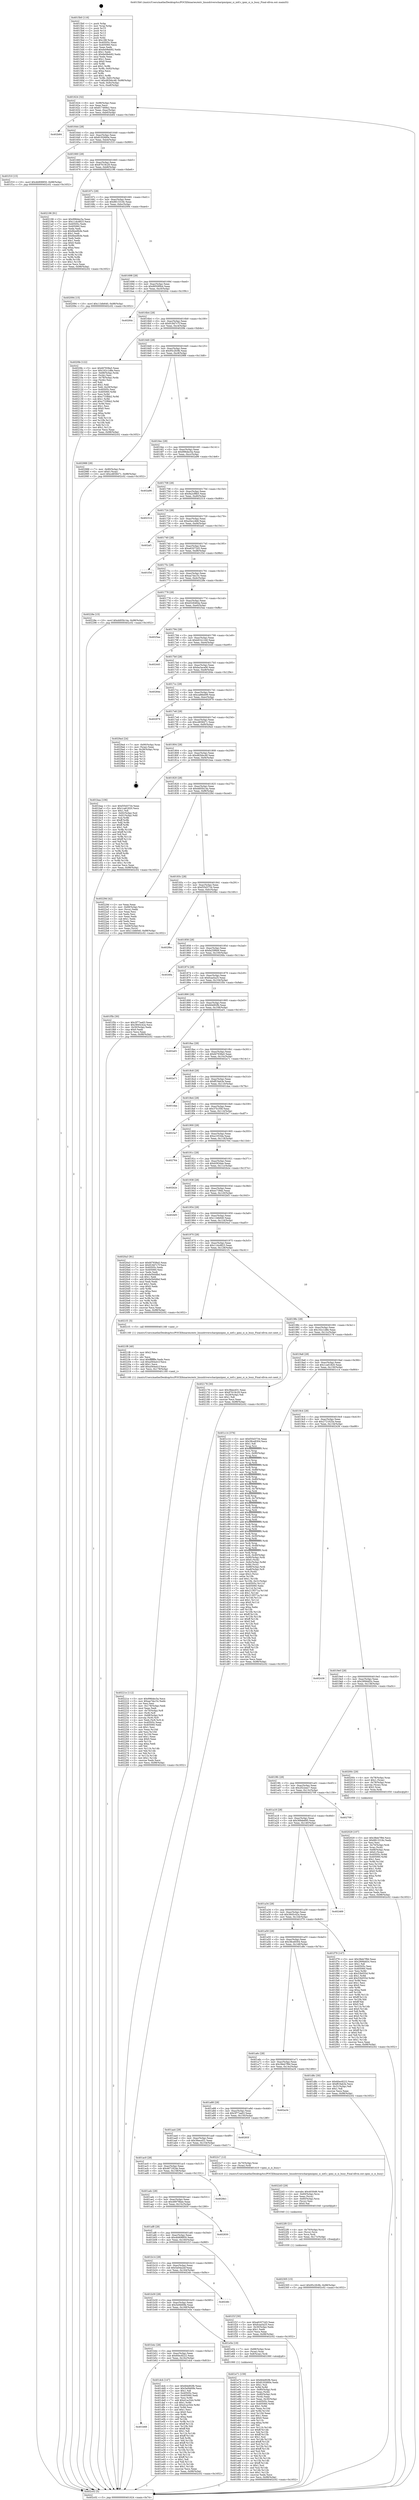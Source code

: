 digraph "0x4015b0" {
  label = "0x4015b0 (/mnt/c/Users/mathe/Desktop/tcc/POCII/binaries/extr_linuxdriverscharipmiipmi_si_intf.c_ipmi_si_is_busy_Final-ollvm.out::main(0))"
  labelloc = "t"
  node[shape=record]

  Entry [label="",width=0.3,height=0.3,shape=circle,fillcolor=black,style=filled]
  "0x401624" [label="{
     0x401624 [32]\l
     | [instrs]\l
     &nbsp;&nbsp;0x401624 \<+6\>: mov -0x98(%rbp),%eax\l
     &nbsp;&nbsp;0x40162a \<+2\>: mov %eax,%ecx\l
     &nbsp;&nbsp;0x40162c \<+6\>: sub $0x817469e2,%ecx\l
     &nbsp;&nbsp;0x401632 \<+6\>: mov %eax,-0xac(%rbp)\l
     &nbsp;&nbsp;0x401638 \<+6\>: mov %ecx,-0xb0(%rbp)\l
     &nbsp;&nbsp;0x40163e \<+6\>: je 0000000000402b84 \<main+0x15d4\>\l
  }"]
  "0x402b84" [label="{
     0x402b84\l
  }", style=dashed]
  "0x401644" [label="{
     0x401644 [28]\l
     | [instrs]\l
     &nbsp;&nbsp;0x401644 \<+5\>: jmp 0000000000401649 \<main+0x99\>\l
     &nbsp;&nbsp;0x401649 \<+6\>: mov -0xac(%rbp),%eax\l
     &nbsp;&nbsp;0x40164f \<+5\>: sub $0x8192660e,%eax\l
     &nbsp;&nbsp;0x401654 \<+6\>: mov %eax,-0xb4(%rbp)\l
     &nbsp;&nbsp;0x40165a \<+6\>: je 0000000000401f10 \<main+0x960\>\l
  }"]
  Exit [label="",width=0.3,height=0.3,shape=circle,fillcolor=black,style=filled,peripheries=2]
  "0x401f10" [label="{
     0x401f10 [15]\l
     | [instrs]\l
     &nbsp;&nbsp;0x401f10 \<+10\>: movl $0x4b908850,-0x98(%rbp)\l
     &nbsp;&nbsp;0x401f1a \<+5\>: jmp 0000000000402c02 \<main+0x1652\>\l
  }"]
  "0x401660" [label="{
     0x401660 [28]\l
     | [instrs]\l
     &nbsp;&nbsp;0x401660 \<+5\>: jmp 0000000000401665 \<main+0xb5\>\l
     &nbsp;&nbsp;0x401665 \<+6\>: mov -0xac(%rbp),%eax\l
     &nbsp;&nbsp;0x40166b \<+5\>: sub $0x87619c29,%eax\l
     &nbsp;&nbsp;0x401670 \<+6\>: mov %eax,-0xb8(%rbp)\l
     &nbsp;&nbsp;0x401676 \<+6\>: je 0000000000402196 \<main+0xbe6\>\l
  }"]
  "0x402305" [label="{
     0x402305 [15]\l
     | [instrs]\l
     &nbsp;&nbsp;0x402305 \<+10\>: movl $0x95c2fc9b,-0x98(%rbp)\l
     &nbsp;&nbsp;0x40230f \<+5\>: jmp 0000000000402c02 \<main+0x1652\>\l
  }"]
  "0x402196" [label="{
     0x402196 [91]\l
     | [instrs]\l
     &nbsp;&nbsp;0x402196 \<+5\>: mov $0x996dec5a,%eax\l
     &nbsp;&nbsp;0x40219b \<+5\>: mov $0x11dcd823,%ecx\l
     &nbsp;&nbsp;0x4021a0 \<+7\>: mov 0x40505c,%edx\l
     &nbsp;&nbsp;0x4021a7 \<+7\>: mov 0x405060,%esi\l
     &nbsp;&nbsp;0x4021ae \<+2\>: mov %edx,%edi\l
     &nbsp;&nbsp;0x4021b0 \<+6\>: sub $0x6bed9cfe,%edi\l
     &nbsp;&nbsp;0x4021b6 \<+3\>: sub $0x1,%edi\l
     &nbsp;&nbsp;0x4021b9 \<+6\>: add $0x6bed9cfe,%edi\l
     &nbsp;&nbsp;0x4021bf \<+3\>: imul %edi,%edx\l
     &nbsp;&nbsp;0x4021c2 \<+3\>: and $0x1,%edx\l
     &nbsp;&nbsp;0x4021c5 \<+3\>: cmp $0x0,%edx\l
     &nbsp;&nbsp;0x4021c8 \<+4\>: sete %r8b\l
     &nbsp;&nbsp;0x4021cc \<+3\>: cmp $0xa,%esi\l
     &nbsp;&nbsp;0x4021cf \<+4\>: setl %r9b\l
     &nbsp;&nbsp;0x4021d3 \<+3\>: mov %r8b,%r10b\l
     &nbsp;&nbsp;0x4021d6 \<+3\>: and %r9b,%r10b\l
     &nbsp;&nbsp;0x4021d9 \<+3\>: xor %r9b,%r8b\l
     &nbsp;&nbsp;0x4021dc \<+3\>: or %r8b,%r10b\l
     &nbsp;&nbsp;0x4021df \<+4\>: test $0x1,%r10b\l
     &nbsp;&nbsp;0x4021e3 \<+3\>: cmovne %ecx,%eax\l
     &nbsp;&nbsp;0x4021e6 \<+6\>: mov %eax,-0x98(%rbp)\l
     &nbsp;&nbsp;0x4021ec \<+5\>: jmp 0000000000402c02 \<main+0x1652\>\l
  }"]
  "0x40167c" [label="{
     0x40167c [28]\l
     | [instrs]\l
     &nbsp;&nbsp;0x40167c \<+5\>: jmp 0000000000401681 \<main+0xd1\>\l
     &nbsp;&nbsp;0x401681 \<+6\>: mov -0xac(%rbp),%eax\l
     &nbsp;&nbsp;0x401687 \<+5\>: sub $0x8813318c,%eax\l
     &nbsp;&nbsp;0x40168c \<+6\>: mov %eax,-0xbc(%rbp)\l
     &nbsp;&nbsp;0x401692 \<+6\>: je 0000000000402094 \<main+0xae4\>\l
  }"]
  "0x4022f0" [label="{
     0x4022f0 [21]\l
     | [instrs]\l
     &nbsp;&nbsp;0x4022f0 \<+4\>: mov -0x70(%rbp),%rcx\l
     &nbsp;&nbsp;0x4022f4 \<+3\>: mov (%rcx),%rcx\l
     &nbsp;&nbsp;0x4022f7 \<+3\>: mov %rcx,%rdi\l
     &nbsp;&nbsp;0x4022fa \<+6\>: mov %eax,-0x17c(%rbp)\l
     &nbsp;&nbsp;0x402300 \<+5\>: call 0000000000401030 \<free@plt\>\l
     | [calls]\l
     &nbsp;&nbsp;0x401030 \{1\} (unknown)\l
  }"]
  "0x402094" [label="{
     0x402094 [15]\l
     | [instrs]\l
     &nbsp;&nbsp;0x402094 \<+10\>: movl $0x11bfe640,-0x98(%rbp)\l
     &nbsp;&nbsp;0x40209e \<+5\>: jmp 0000000000402c02 \<main+0x1652\>\l
  }"]
  "0x401698" [label="{
     0x401698 [28]\l
     | [instrs]\l
     &nbsp;&nbsp;0x401698 \<+5\>: jmp 000000000040169d \<main+0xed\>\l
     &nbsp;&nbsp;0x40169d \<+6\>: mov -0xac(%rbp),%eax\l
     &nbsp;&nbsp;0x4016a3 \<+5\>: sub $0x8950f0b4,%eax\l
     &nbsp;&nbsp;0x4016a8 \<+6\>: mov %eax,-0xc0(%rbp)\l
     &nbsp;&nbsp;0x4016ae \<+6\>: je 000000000040264c \<main+0x109c\>\l
  }"]
  "0x4022d3" [label="{
     0x4022d3 [29]\l
     | [instrs]\l
     &nbsp;&nbsp;0x4022d3 \<+10\>: movabs $0x4030d6,%rdi\l
     &nbsp;&nbsp;0x4022dd \<+4\>: mov -0x60(%rbp),%rcx\l
     &nbsp;&nbsp;0x4022e1 \<+2\>: mov %eax,(%rcx)\l
     &nbsp;&nbsp;0x4022e3 \<+4\>: mov -0x60(%rbp),%rcx\l
     &nbsp;&nbsp;0x4022e7 \<+2\>: mov (%rcx),%esi\l
     &nbsp;&nbsp;0x4022e9 \<+2\>: mov $0x0,%al\l
     &nbsp;&nbsp;0x4022eb \<+5\>: call 0000000000401040 \<printf@plt\>\l
     | [calls]\l
     &nbsp;&nbsp;0x401040 \{1\} (unknown)\l
  }"]
  "0x40264c" [label="{
     0x40264c\l
  }", style=dashed]
  "0x4016b4" [label="{
     0x4016b4 [28]\l
     | [instrs]\l
     &nbsp;&nbsp;0x4016b4 \<+5\>: jmp 00000000004016b9 \<main+0x109\>\l
     &nbsp;&nbsp;0x4016b9 \<+6\>: mov -0xac(%rbp),%eax\l
     &nbsp;&nbsp;0x4016bf \<+5\>: sub $0x918d7c7f,%eax\l
     &nbsp;&nbsp;0x4016c4 \<+6\>: mov %eax,-0xc4(%rbp)\l
     &nbsp;&nbsp;0x4016ca \<+6\>: je 00000000004020fe \<main+0xb4e\>\l
  }"]
  "0x40221e" [label="{
     0x40221e [112]\l
     | [instrs]\l
     &nbsp;&nbsp;0x40221e \<+5\>: mov $0x996dec5a,%ecx\l
     &nbsp;&nbsp;0x402223 \<+5\>: mov $0xaa7da15c,%edx\l
     &nbsp;&nbsp;0x402228 \<+2\>: xor %esi,%esi\l
     &nbsp;&nbsp;0x40222a \<+6\>: mov -0x178(%rbp),%edi\l
     &nbsp;&nbsp;0x402230 \<+3\>: imul %eax,%edi\l
     &nbsp;&nbsp;0x402233 \<+4\>: mov -0x70(%rbp),%r8\l
     &nbsp;&nbsp;0x402237 \<+3\>: mov (%r8),%r8\l
     &nbsp;&nbsp;0x40223a \<+4\>: mov -0x68(%rbp),%r9\l
     &nbsp;&nbsp;0x40223e \<+3\>: movslq (%r9),%r9\l
     &nbsp;&nbsp;0x402241 \<+4\>: mov %edi,(%r8,%r9,4)\l
     &nbsp;&nbsp;0x402245 \<+7\>: mov 0x40505c,%eax\l
     &nbsp;&nbsp;0x40224c \<+7\>: mov 0x405060,%edi\l
     &nbsp;&nbsp;0x402253 \<+3\>: sub $0x1,%esi\l
     &nbsp;&nbsp;0x402256 \<+3\>: mov %eax,%r10d\l
     &nbsp;&nbsp;0x402259 \<+3\>: add %esi,%r10d\l
     &nbsp;&nbsp;0x40225c \<+4\>: imul %r10d,%eax\l
     &nbsp;&nbsp;0x402260 \<+3\>: and $0x1,%eax\l
     &nbsp;&nbsp;0x402263 \<+3\>: cmp $0x0,%eax\l
     &nbsp;&nbsp;0x402266 \<+4\>: sete %r11b\l
     &nbsp;&nbsp;0x40226a \<+3\>: cmp $0xa,%edi\l
     &nbsp;&nbsp;0x40226d \<+3\>: setl %bl\l
     &nbsp;&nbsp;0x402270 \<+3\>: mov %r11b,%r14b\l
     &nbsp;&nbsp;0x402273 \<+3\>: and %bl,%r14b\l
     &nbsp;&nbsp;0x402276 \<+3\>: xor %bl,%r11b\l
     &nbsp;&nbsp;0x402279 \<+3\>: or %r11b,%r14b\l
     &nbsp;&nbsp;0x40227c \<+4\>: test $0x1,%r14b\l
     &nbsp;&nbsp;0x402280 \<+3\>: cmovne %edx,%ecx\l
     &nbsp;&nbsp;0x402283 \<+6\>: mov %ecx,-0x98(%rbp)\l
     &nbsp;&nbsp;0x402289 \<+5\>: jmp 0000000000402c02 \<main+0x1652\>\l
  }"]
  "0x4020fe" [label="{
     0x4020fe [122]\l
     | [instrs]\l
     &nbsp;&nbsp;0x4020fe \<+5\>: mov $0xfd7938a5,%eax\l
     &nbsp;&nbsp;0x402103 \<+5\>: mov $0x162c1d8e,%ecx\l
     &nbsp;&nbsp;0x402108 \<+4\>: mov -0x68(%rbp),%rdx\l
     &nbsp;&nbsp;0x40210c \<+2\>: mov (%rdx),%esi\l
     &nbsp;&nbsp;0x40210e \<+4\>: mov -0x78(%rbp),%rdx\l
     &nbsp;&nbsp;0x402112 \<+2\>: cmp (%rdx),%esi\l
     &nbsp;&nbsp;0x402114 \<+4\>: setl %dil\l
     &nbsp;&nbsp;0x402118 \<+4\>: and $0x1,%dil\l
     &nbsp;&nbsp;0x40211c \<+4\>: mov %dil,-0x29(%rbp)\l
     &nbsp;&nbsp;0x402120 \<+7\>: mov 0x40505c,%esi\l
     &nbsp;&nbsp;0x402127 \<+8\>: mov 0x405060,%r8d\l
     &nbsp;&nbsp;0x40212f \<+3\>: mov %esi,%r9d\l
     &nbsp;&nbsp;0x402132 \<+7\>: sub $0xc733fbb2,%r9d\l
     &nbsp;&nbsp;0x402139 \<+4\>: sub $0x1,%r9d\l
     &nbsp;&nbsp;0x40213d \<+7\>: add $0xc733fbb2,%r9d\l
     &nbsp;&nbsp;0x402144 \<+4\>: imul %r9d,%esi\l
     &nbsp;&nbsp;0x402148 \<+3\>: and $0x1,%esi\l
     &nbsp;&nbsp;0x40214b \<+3\>: cmp $0x0,%esi\l
     &nbsp;&nbsp;0x40214e \<+4\>: sete %dil\l
     &nbsp;&nbsp;0x402152 \<+4\>: cmp $0xa,%r8d\l
     &nbsp;&nbsp;0x402156 \<+4\>: setl %r10b\l
     &nbsp;&nbsp;0x40215a \<+3\>: mov %dil,%r11b\l
     &nbsp;&nbsp;0x40215d \<+3\>: and %r10b,%r11b\l
     &nbsp;&nbsp;0x402160 \<+3\>: xor %r10b,%dil\l
     &nbsp;&nbsp;0x402163 \<+3\>: or %dil,%r11b\l
     &nbsp;&nbsp;0x402166 \<+4\>: test $0x1,%r11b\l
     &nbsp;&nbsp;0x40216a \<+3\>: cmovne %ecx,%eax\l
     &nbsp;&nbsp;0x40216d \<+6\>: mov %eax,-0x98(%rbp)\l
     &nbsp;&nbsp;0x402173 \<+5\>: jmp 0000000000402c02 \<main+0x1652\>\l
  }"]
  "0x4016d0" [label="{
     0x4016d0 [28]\l
     | [instrs]\l
     &nbsp;&nbsp;0x4016d0 \<+5\>: jmp 00000000004016d5 \<main+0x125\>\l
     &nbsp;&nbsp;0x4016d5 \<+6\>: mov -0xac(%rbp),%eax\l
     &nbsp;&nbsp;0x4016db \<+5\>: sub $0x95c2fc9b,%eax\l
     &nbsp;&nbsp;0x4016e0 \<+6\>: mov %eax,-0xc8(%rbp)\l
     &nbsp;&nbsp;0x4016e6 \<+6\>: je 0000000000402988 \<main+0x13d8\>\l
  }"]
  "0x4021f6" [label="{
     0x4021f6 [40]\l
     | [instrs]\l
     &nbsp;&nbsp;0x4021f6 \<+5\>: mov $0x2,%ecx\l
     &nbsp;&nbsp;0x4021fb \<+1\>: cltd\l
     &nbsp;&nbsp;0x4021fc \<+2\>: idiv %ecx\l
     &nbsp;&nbsp;0x4021fe \<+6\>: imul $0xfffffffe,%edx,%ecx\l
     &nbsp;&nbsp;0x402204 \<+6\>: sub $0xa564a41f,%ecx\l
     &nbsp;&nbsp;0x40220a \<+3\>: add $0x1,%ecx\l
     &nbsp;&nbsp;0x40220d \<+6\>: add $0xa564a41f,%ecx\l
     &nbsp;&nbsp;0x402213 \<+6\>: mov %ecx,-0x178(%rbp)\l
     &nbsp;&nbsp;0x402219 \<+5\>: call 0000000000401160 \<next_i\>\l
     | [calls]\l
     &nbsp;&nbsp;0x401160 \{1\} (/mnt/c/Users/mathe/Desktop/tcc/POCII/binaries/extr_linuxdriverscharipmiipmi_si_intf.c_ipmi_si_is_busy_Final-ollvm.out::next_i)\l
  }"]
  "0x402988" [label="{
     0x402988 [28]\l
     | [instrs]\l
     &nbsp;&nbsp;0x402988 \<+7\>: mov -0x90(%rbp),%rax\l
     &nbsp;&nbsp;0x40298f \<+6\>: movl $0x0,(%rax)\l
     &nbsp;&nbsp;0x402995 \<+10\>: movl $0xcd658471,-0x98(%rbp)\l
     &nbsp;&nbsp;0x40299f \<+5\>: jmp 0000000000402c02 \<main+0x1652\>\l
  }"]
  "0x4016ec" [label="{
     0x4016ec [28]\l
     | [instrs]\l
     &nbsp;&nbsp;0x4016ec \<+5\>: jmp 00000000004016f1 \<main+0x141\>\l
     &nbsp;&nbsp;0x4016f1 \<+6\>: mov -0xac(%rbp),%eax\l
     &nbsp;&nbsp;0x4016f7 \<+5\>: sub $0x996dec5a,%eax\l
     &nbsp;&nbsp;0x4016fc \<+6\>: mov %eax,-0xcc(%rbp)\l
     &nbsp;&nbsp;0x401702 \<+6\>: je 0000000000402a96 \<main+0x14e6\>\l
  }"]
  "0x402029" [label="{
     0x402029 [107]\l
     | [instrs]\l
     &nbsp;&nbsp;0x402029 \<+5\>: mov $0x38eb7f9d,%ecx\l
     &nbsp;&nbsp;0x40202e \<+5\>: mov $0x8813318c,%edx\l
     &nbsp;&nbsp;0x402033 \<+2\>: xor %esi,%esi\l
     &nbsp;&nbsp;0x402035 \<+4\>: mov -0x70(%rbp),%rdi\l
     &nbsp;&nbsp;0x402039 \<+3\>: mov %rax,(%rdi)\l
     &nbsp;&nbsp;0x40203c \<+4\>: mov -0x68(%rbp),%rax\l
     &nbsp;&nbsp;0x402040 \<+6\>: movl $0x0,(%rax)\l
     &nbsp;&nbsp;0x402046 \<+8\>: mov 0x40505c,%r8d\l
     &nbsp;&nbsp;0x40204e \<+8\>: mov 0x405060,%r9d\l
     &nbsp;&nbsp;0x402056 \<+3\>: sub $0x1,%esi\l
     &nbsp;&nbsp;0x402059 \<+3\>: mov %r8d,%r10d\l
     &nbsp;&nbsp;0x40205c \<+3\>: add %esi,%r10d\l
     &nbsp;&nbsp;0x40205f \<+4\>: imul %r10d,%r8d\l
     &nbsp;&nbsp;0x402063 \<+4\>: and $0x1,%r8d\l
     &nbsp;&nbsp;0x402067 \<+4\>: cmp $0x0,%r8d\l
     &nbsp;&nbsp;0x40206b \<+4\>: sete %r11b\l
     &nbsp;&nbsp;0x40206f \<+4\>: cmp $0xa,%r9d\l
     &nbsp;&nbsp;0x402073 \<+3\>: setl %bl\l
     &nbsp;&nbsp;0x402076 \<+3\>: mov %r11b,%r14b\l
     &nbsp;&nbsp;0x402079 \<+3\>: and %bl,%r14b\l
     &nbsp;&nbsp;0x40207c \<+3\>: xor %bl,%r11b\l
     &nbsp;&nbsp;0x40207f \<+3\>: or %r11b,%r14b\l
     &nbsp;&nbsp;0x402082 \<+4\>: test $0x1,%r14b\l
     &nbsp;&nbsp;0x402086 \<+3\>: cmovne %edx,%ecx\l
     &nbsp;&nbsp;0x402089 \<+6\>: mov %ecx,-0x98(%rbp)\l
     &nbsp;&nbsp;0x40208f \<+5\>: jmp 0000000000402c02 \<main+0x1652\>\l
  }"]
  "0x402a96" [label="{
     0x402a96\l
  }", style=dashed]
  "0x401708" [label="{
     0x401708 [28]\l
     | [instrs]\l
     &nbsp;&nbsp;0x401708 \<+5\>: jmp 000000000040170d \<main+0x15d\>\l
     &nbsp;&nbsp;0x40170d \<+6\>: mov -0xac(%rbp),%eax\l
     &nbsp;&nbsp;0x401713 \<+5\>: sub $0x9a2cf8b5,%eax\l
     &nbsp;&nbsp;0x401718 \<+6\>: mov %eax,-0xd0(%rbp)\l
     &nbsp;&nbsp;0x40171e \<+6\>: je 0000000000402314 \<main+0xd64\>\l
  }"]
  "0x401e71" [label="{
     0x401e71 [159]\l
     | [instrs]\l
     &nbsp;&nbsp;0x401e71 \<+5\>: mov $0xfd4d92fb,%ecx\l
     &nbsp;&nbsp;0x401e76 \<+5\>: mov $0x8192660e,%edx\l
     &nbsp;&nbsp;0x401e7b \<+3\>: mov $0x1,%sil\l
     &nbsp;&nbsp;0x401e7e \<+3\>: xor %r8d,%r8d\l
     &nbsp;&nbsp;0x401e81 \<+4\>: mov -0x80(%rbp),%rdi\l
     &nbsp;&nbsp;0x401e85 \<+2\>: mov %eax,(%rdi)\l
     &nbsp;&nbsp;0x401e87 \<+4\>: mov -0x80(%rbp),%rdi\l
     &nbsp;&nbsp;0x401e8b \<+2\>: mov (%rdi),%eax\l
     &nbsp;&nbsp;0x401e8d \<+3\>: mov %eax,-0x30(%rbp)\l
     &nbsp;&nbsp;0x401e90 \<+7\>: mov 0x40505c,%eax\l
     &nbsp;&nbsp;0x401e97 \<+8\>: mov 0x405060,%r9d\l
     &nbsp;&nbsp;0x401e9f \<+4\>: sub $0x1,%r8d\l
     &nbsp;&nbsp;0x401ea3 \<+3\>: mov %eax,%r10d\l
     &nbsp;&nbsp;0x401ea6 \<+3\>: add %r8d,%r10d\l
     &nbsp;&nbsp;0x401ea9 \<+4\>: imul %r10d,%eax\l
     &nbsp;&nbsp;0x401ead \<+3\>: and $0x1,%eax\l
     &nbsp;&nbsp;0x401eb0 \<+3\>: cmp $0x0,%eax\l
     &nbsp;&nbsp;0x401eb3 \<+4\>: sete %r11b\l
     &nbsp;&nbsp;0x401eb7 \<+4\>: cmp $0xa,%r9d\l
     &nbsp;&nbsp;0x401ebb \<+3\>: setl %bl\l
     &nbsp;&nbsp;0x401ebe \<+3\>: mov %r11b,%r14b\l
     &nbsp;&nbsp;0x401ec1 \<+4\>: xor $0xff,%r14b\l
     &nbsp;&nbsp;0x401ec5 \<+3\>: mov %bl,%r15b\l
     &nbsp;&nbsp;0x401ec8 \<+4\>: xor $0xff,%r15b\l
     &nbsp;&nbsp;0x401ecc \<+4\>: xor $0x1,%sil\l
     &nbsp;&nbsp;0x401ed0 \<+3\>: mov %r14b,%r12b\l
     &nbsp;&nbsp;0x401ed3 \<+4\>: and $0xff,%r12b\l
     &nbsp;&nbsp;0x401ed7 \<+3\>: and %sil,%r11b\l
     &nbsp;&nbsp;0x401eda \<+3\>: mov %r15b,%r13b\l
     &nbsp;&nbsp;0x401edd \<+4\>: and $0xff,%r13b\l
     &nbsp;&nbsp;0x401ee1 \<+3\>: and %sil,%bl\l
     &nbsp;&nbsp;0x401ee4 \<+3\>: or %r11b,%r12b\l
     &nbsp;&nbsp;0x401ee7 \<+3\>: or %bl,%r13b\l
     &nbsp;&nbsp;0x401eea \<+3\>: xor %r13b,%r12b\l
     &nbsp;&nbsp;0x401eed \<+3\>: or %r15b,%r14b\l
     &nbsp;&nbsp;0x401ef0 \<+4\>: xor $0xff,%r14b\l
     &nbsp;&nbsp;0x401ef4 \<+4\>: or $0x1,%sil\l
     &nbsp;&nbsp;0x401ef8 \<+3\>: and %sil,%r14b\l
     &nbsp;&nbsp;0x401efb \<+3\>: or %r14b,%r12b\l
     &nbsp;&nbsp;0x401efe \<+4\>: test $0x1,%r12b\l
     &nbsp;&nbsp;0x401f02 \<+3\>: cmovne %edx,%ecx\l
     &nbsp;&nbsp;0x401f05 \<+6\>: mov %ecx,-0x98(%rbp)\l
     &nbsp;&nbsp;0x401f0b \<+5\>: jmp 0000000000402c02 \<main+0x1652\>\l
  }"]
  "0x402314" [label="{
     0x402314\l
  }", style=dashed]
  "0x401724" [label="{
     0x401724 [28]\l
     | [instrs]\l
     &nbsp;&nbsp;0x401724 \<+5\>: jmp 0000000000401729 \<main+0x179\>\l
     &nbsp;&nbsp;0x401729 \<+6\>: mov -0xac(%rbp),%eax\l
     &nbsp;&nbsp;0x40172f \<+5\>: sub $0xa5ecc4b6,%eax\l
     &nbsp;&nbsp;0x401734 \<+6\>: mov %eax,-0xd4(%rbp)\l
     &nbsp;&nbsp;0x40173a \<+6\>: je 0000000000402af1 \<main+0x1541\>\l
  }"]
  "0x401b68" [label="{
     0x401b68\l
  }", style=dashed]
  "0x402af1" [label="{
     0x402af1\l
  }", style=dashed]
  "0x401740" [label="{
     0x401740 [28]\l
     | [instrs]\l
     &nbsp;&nbsp;0x401740 \<+5\>: jmp 0000000000401745 \<main+0x195\>\l
     &nbsp;&nbsp;0x401745 \<+6\>: mov -0xac(%rbp),%eax\l
     &nbsp;&nbsp;0x40174b \<+5\>: sub $0xa62072d3,%eax\l
     &nbsp;&nbsp;0x401750 \<+6\>: mov %eax,-0xd8(%rbp)\l
     &nbsp;&nbsp;0x401756 \<+6\>: je 0000000000401f3d \<main+0x98d\>\l
  }"]
  "0x401dcb" [label="{
     0x401dcb [147]\l
     | [instrs]\l
     &nbsp;&nbsp;0x401dcb \<+5\>: mov $0xfd4d92fb,%eax\l
     &nbsp;&nbsp;0x401dd0 \<+5\>: mov $0x5e0b60fe,%ecx\l
     &nbsp;&nbsp;0x401dd5 \<+2\>: mov $0x1,%dl\l
     &nbsp;&nbsp;0x401dd7 \<+7\>: mov 0x40505c,%esi\l
     &nbsp;&nbsp;0x401dde \<+7\>: mov 0x405060,%edi\l
     &nbsp;&nbsp;0x401de5 \<+3\>: mov %esi,%r8d\l
     &nbsp;&nbsp;0x401de8 \<+7\>: add $0xd1ac544,%r8d\l
     &nbsp;&nbsp;0x401def \<+4\>: sub $0x1,%r8d\l
     &nbsp;&nbsp;0x401df3 \<+7\>: sub $0xd1ac544,%r8d\l
     &nbsp;&nbsp;0x401dfa \<+4\>: imul %r8d,%esi\l
     &nbsp;&nbsp;0x401dfe \<+3\>: and $0x1,%esi\l
     &nbsp;&nbsp;0x401e01 \<+3\>: cmp $0x0,%esi\l
     &nbsp;&nbsp;0x401e04 \<+4\>: sete %r9b\l
     &nbsp;&nbsp;0x401e08 \<+3\>: cmp $0xa,%edi\l
     &nbsp;&nbsp;0x401e0b \<+4\>: setl %r10b\l
     &nbsp;&nbsp;0x401e0f \<+3\>: mov %r9b,%r11b\l
     &nbsp;&nbsp;0x401e12 \<+4\>: xor $0xff,%r11b\l
     &nbsp;&nbsp;0x401e16 \<+3\>: mov %r10b,%bl\l
     &nbsp;&nbsp;0x401e19 \<+3\>: xor $0xff,%bl\l
     &nbsp;&nbsp;0x401e1c \<+3\>: xor $0x1,%dl\l
     &nbsp;&nbsp;0x401e1f \<+3\>: mov %r11b,%r14b\l
     &nbsp;&nbsp;0x401e22 \<+4\>: and $0xff,%r14b\l
     &nbsp;&nbsp;0x401e26 \<+3\>: and %dl,%r9b\l
     &nbsp;&nbsp;0x401e29 \<+3\>: mov %bl,%r15b\l
     &nbsp;&nbsp;0x401e2c \<+4\>: and $0xff,%r15b\l
     &nbsp;&nbsp;0x401e30 \<+3\>: and %dl,%r10b\l
     &nbsp;&nbsp;0x401e33 \<+3\>: or %r9b,%r14b\l
     &nbsp;&nbsp;0x401e36 \<+3\>: or %r10b,%r15b\l
     &nbsp;&nbsp;0x401e39 \<+3\>: xor %r15b,%r14b\l
     &nbsp;&nbsp;0x401e3c \<+3\>: or %bl,%r11b\l
     &nbsp;&nbsp;0x401e3f \<+4\>: xor $0xff,%r11b\l
     &nbsp;&nbsp;0x401e43 \<+3\>: or $0x1,%dl\l
     &nbsp;&nbsp;0x401e46 \<+3\>: and %dl,%r11b\l
     &nbsp;&nbsp;0x401e49 \<+3\>: or %r11b,%r14b\l
     &nbsp;&nbsp;0x401e4c \<+4\>: test $0x1,%r14b\l
     &nbsp;&nbsp;0x401e50 \<+3\>: cmovne %ecx,%eax\l
     &nbsp;&nbsp;0x401e53 \<+6\>: mov %eax,-0x98(%rbp)\l
     &nbsp;&nbsp;0x401e59 \<+5\>: jmp 0000000000402c02 \<main+0x1652\>\l
  }"]
  "0x401f3d" [label="{
     0x401f3d\l
  }", style=dashed]
  "0x40175c" [label="{
     0x40175c [28]\l
     | [instrs]\l
     &nbsp;&nbsp;0x40175c \<+5\>: jmp 0000000000401761 \<main+0x1b1\>\l
     &nbsp;&nbsp;0x401761 \<+6\>: mov -0xac(%rbp),%eax\l
     &nbsp;&nbsp;0x401767 \<+5\>: sub $0xaa7da15c,%eax\l
     &nbsp;&nbsp;0x40176c \<+6\>: mov %eax,-0xdc(%rbp)\l
     &nbsp;&nbsp;0x401772 \<+6\>: je 000000000040228e \<main+0xcde\>\l
  }"]
  "0x401b4c" [label="{
     0x401b4c [28]\l
     | [instrs]\l
     &nbsp;&nbsp;0x401b4c \<+5\>: jmp 0000000000401b51 \<main+0x5a1\>\l
     &nbsp;&nbsp;0x401b51 \<+6\>: mov -0xac(%rbp),%eax\l
     &nbsp;&nbsp;0x401b57 \<+5\>: sub $0x60ec8222,%eax\l
     &nbsp;&nbsp;0x401b5c \<+6\>: mov %eax,-0x16c(%rbp)\l
     &nbsp;&nbsp;0x401b62 \<+6\>: je 0000000000401dcb \<main+0x81b\>\l
  }"]
  "0x40228e" [label="{
     0x40228e [15]\l
     | [instrs]\l
     &nbsp;&nbsp;0x40228e \<+10\>: movl $0xdd05b14a,-0x98(%rbp)\l
     &nbsp;&nbsp;0x402298 \<+5\>: jmp 0000000000402c02 \<main+0x1652\>\l
  }"]
  "0x401778" [label="{
     0x401778 [28]\l
     | [instrs]\l
     &nbsp;&nbsp;0x401778 \<+5\>: jmp 000000000040177d \<main+0x1cd\>\l
     &nbsp;&nbsp;0x40177d \<+6\>: mov -0xac(%rbp),%eax\l
     &nbsp;&nbsp;0x401783 \<+5\>: sub $0xb526464a,%eax\l
     &nbsp;&nbsp;0x401788 \<+6\>: mov %eax,-0xe0(%rbp)\l
     &nbsp;&nbsp;0x40178e \<+6\>: je 00000000004025aa \<main+0xffa\>\l
  }"]
  "0x401e5e" [label="{
     0x401e5e [19]\l
     | [instrs]\l
     &nbsp;&nbsp;0x401e5e \<+7\>: mov -0x88(%rbp),%rax\l
     &nbsp;&nbsp;0x401e65 \<+3\>: mov (%rax),%rax\l
     &nbsp;&nbsp;0x401e68 \<+4\>: mov 0x8(%rax),%rdi\l
     &nbsp;&nbsp;0x401e6c \<+5\>: call 0000000000401060 \<atoi@plt\>\l
     | [calls]\l
     &nbsp;&nbsp;0x401060 \{1\} (unknown)\l
  }"]
  "0x4025aa" [label="{
     0x4025aa\l
  }", style=dashed]
  "0x401794" [label="{
     0x401794 [28]\l
     | [instrs]\l
     &nbsp;&nbsp;0x401794 \<+5\>: jmp 0000000000401799 \<main+0x1e9\>\l
     &nbsp;&nbsp;0x401799 \<+6\>: mov -0xac(%rbp),%eax\l
     &nbsp;&nbsp;0x40179f \<+5\>: sub $0xb91b1240,%eax\l
     &nbsp;&nbsp;0x4017a4 \<+6\>: mov %eax,-0xe4(%rbp)\l
     &nbsp;&nbsp;0x4017aa \<+6\>: je 0000000000402445 \<main+0xe95\>\l
  }"]
  "0x401b30" [label="{
     0x401b30 [28]\l
     | [instrs]\l
     &nbsp;&nbsp;0x401b30 \<+5\>: jmp 0000000000401b35 \<main+0x585\>\l
     &nbsp;&nbsp;0x401b35 \<+6\>: mov -0xac(%rbp),%eax\l
     &nbsp;&nbsp;0x401b3b \<+5\>: sub $0x5e0b60fe,%eax\l
     &nbsp;&nbsp;0x401b40 \<+6\>: mov %eax,-0x168(%rbp)\l
     &nbsp;&nbsp;0x401b46 \<+6\>: je 0000000000401e5e \<main+0x8ae\>\l
  }"]
  "0x402445" [label="{
     0x402445\l
  }", style=dashed]
  "0x4017b0" [label="{
     0x4017b0 [28]\l
     | [instrs]\l
     &nbsp;&nbsp;0x4017b0 \<+5\>: jmp 00000000004017b5 \<main+0x205\>\l
     &nbsp;&nbsp;0x4017b5 \<+6\>: mov -0xac(%rbp),%eax\l
     &nbsp;&nbsp;0x4017bb \<+5\>: sub $0xba3aca06,%eax\l
     &nbsp;&nbsp;0x4017c0 \<+6\>: mov %eax,-0xe8(%rbp)\l
     &nbsp;&nbsp;0x4017c6 \<+6\>: je 000000000040284e \<main+0x129e\>\l
  }"]
  "0x4024fc" [label="{
     0x4024fc\l
  }", style=dashed]
  "0x40284e" [label="{
     0x40284e\l
  }", style=dashed]
  "0x4017cc" [label="{
     0x4017cc [28]\l
     | [instrs]\l
     &nbsp;&nbsp;0x4017cc \<+5\>: jmp 00000000004017d1 \<main+0x221\>\l
     &nbsp;&nbsp;0x4017d1 \<+6\>: mov -0xac(%rbp),%eax\l
     &nbsp;&nbsp;0x4017d7 \<+5\>: sub $0xca88eb99,%eax\l
     &nbsp;&nbsp;0x4017dc \<+6\>: mov %eax,-0xec(%rbp)\l
     &nbsp;&nbsp;0x4017e2 \<+6\>: je 0000000000402979 \<main+0x13c9\>\l
  }"]
  "0x401b14" [label="{
     0x401b14 [28]\l
     | [instrs]\l
     &nbsp;&nbsp;0x401b14 \<+5\>: jmp 0000000000401b19 \<main+0x569\>\l
     &nbsp;&nbsp;0x401b19 \<+6\>: mov -0xac(%rbp),%eax\l
     &nbsp;&nbsp;0x401b1f \<+5\>: sub $0x5a04a2ef,%eax\l
     &nbsp;&nbsp;0x401b24 \<+6\>: mov %eax,-0x164(%rbp)\l
     &nbsp;&nbsp;0x401b2a \<+6\>: je 00000000004024fc \<main+0xf4c\>\l
  }"]
  "0x402979" [label="{
     0x402979\l
  }", style=dashed]
  "0x4017e8" [label="{
     0x4017e8 [28]\l
     | [instrs]\l
     &nbsp;&nbsp;0x4017e8 \<+5\>: jmp 00000000004017ed \<main+0x23d\>\l
     &nbsp;&nbsp;0x4017ed \<+6\>: mov -0xac(%rbp),%eax\l
     &nbsp;&nbsp;0x4017f3 \<+5\>: sub $0xcd658471,%eax\l
     &nbsp;&nbsp;0x4017f8 \<+6\>: mov %eax,-0xf0(%rbp)\l
     &nbsp;&nbsp;0x4017fe \<+6\>: je 00000000004029a4 \<main+0x13f4\>\l
  }"]
  "0x401f1f" [label="{
     0x401f1f [30]\l
     | [instrs]\l
     &nbsp;&nbsp;0x401f1f \<+5\>: mov $0xa62072d3,%eax\l
     &nbsp;&nbsp;0x401f24 \<+5\>: mov $0xfcaa5a25,%ecx\l
     &nbsp;&nbsp;0x401f29 \<+3\>: mov -0x30(%rbp),%edx\l
     &nbsp;&nbsp;0x401f2c \<+3\>: cmp $0x1,%edx\l
     &nbsp;&nbsp;0x401f2f \<+3\>: cmovl %ecx,%eax\l
     &nbsp;&nbsp;0x401f32 \<+6\>: mov %eax,-0x98(%rbp)\l
     &nbsp;&nbsp;0x401f38 \<+5\>: jmp 0000000000402c02 \<main+0x1652\>\l
  }"]
  "0x4029a4" [label="{
     0x4029a4 [24]\l
     | [instrs]\l
     &nbsp;&nbsp;0x4029a4 \<+7\>: mov -0x90(%rbp),%rax\l
     &nbsp;&nbsp;0x4029ab \<+2\>: mov (%rax),%eax\l
     &nbsp;&nbsp;0x4029ad \<+4\>: lea -0x28(%rbp),%rsp\l
     &nbsp;&nbsp;0x4029b1 \<+1\>: pop %rbx\l
     &nbsp;&nbsp;0x4029b2 \<+2\>: pop %r12\l
     &nbsp;&nbsp;0x4029b4 \<+2\>: pop %r13\l
     &nbsp;&nbsp;0x4029b6 \<+2\>: pop %r14\l
     &nbsp;&nbsp;0x4029b8 \<+2\>: pop %r15\l
     &nbsp;&nbsp;0x4029ba \<+1\>: pop %rbp\l
     &nbsp;&nbsp;0x4029bb \<+1\>: ret\l
  }"]
  "0x401804" [label="{
     0x401804 [28]\l
     | [instrs]\l
     &nbsp;&nbsp;0x401804 \<+5\>: jmp 0000000000401809 \<main+0x259\>\l
     &nbsp;&nbsp;0x401809 \<+6\>: mov -0xac(%rbp),%eax\l
     &nbsp;&nbsp;0x40180f \<+5\>: sub $0xd82bbc48,%eax\l
     &nbsp;&nbsp;0x401814 \<+6\>: mov %eax,-0xf4(%rbp)\l
     &nbsp;&nbsp;0x40181a \<+6\>: je 0000000000401baa \<main+0x5fa\>\l
  }"]
  "0x401af8" [label="{
     0x401af8 [28]\l
     | [instrs]\l
     &nbsp;&nbsp;0x401af8 \<+5\>: jmp 0000000000401afd \<main+0x54d\>\l
     &nbsp;&nbsp;0x401afd \<+6\>: mov -0xac(%rbp),%eax\l
     &nbsp;&nbsp;0x401b03 \<+5\>: sub $0x4b908850,%eax\l
     &nbsp;&nbsp;0x401b08 \<+6\>: mov %eax,-0x160(%rbp)\l
     &nbsp;&nbsp;0x401b0e \<+6\>: je 0000000000401f1f \<main+0x96f\>\l
  }"]
  "0x401baa" [label="{
     0x401baa [106]\l
     | [instrs]\l
     &nbsp;&nbsp;0x401baa \<+5\>: mov $0xf35d3734,%eax\l
     &nbsp;&nbsp;0x401baf \<+5\>: mov $0x1ca61820,%ecx\l
     &nbsp;&nbsp;0x401bb4 \<+2\>: mov $0x1,%dl\l
     &nbsp;&nbsp;0x401bb6 \<+7\>: mov -0x92(%rbp),%sil\l
     &nbsp;&nbsp;0x401bbd \<+7\>: mov -0x91(%rbp),%dil\l
     &nbsp;&nbsp;0x401bc4 \<+3\>: mov %sil,%r8b\l
     &nbsp;&nbsp;0x401bc7 \<+4\>: xor $0xff,%r8b\l
     &nbsp;&nbsp;0x401bcb \<+3\>: mov %dil,%r9b\l
     &nbsp;&nbsp;0x401bce \<+4\>: xor $0xff,%r9b\l
     &nbsp;&nbsp;0x401bd2 \<+3\>: xor $0x1,%dl\l
     &nbsp;&nbsp;0x401bd5 \<+3\>: mov %r8b,%r10b\l
     &nbsp;&nbsp;0x401bd8 \<+4\>: and $0xff,%r10b\l
     &nbsp;&nbsp;0x401bdc \<+3\>: and %dl,%sil\l
     &nbsp;&nbsp;0x401bdf \<+3\>: mov %r9b,%r11b\l
     &nbsp;&nbsp;0x401be2 \<+4\>: and $0xff,%r11b\l
     &nbsp;&nbsp;0x401be6 \<+3\>: and %dl,%dil\l
     &nbsp;&nbsp;0x401be9 \<+3\>: or %sil,%r10b\l
     &nbsp;&nbsp;0x401bec \<+3\>: or %dil,%r11b\l
     &nbsp;&nbsp;0x401bef \<+3\>: xor %r11b,%r10b\l
     &nbsp;&nbsp;0x401bf2 \<+3\>: or %r9b,%r8b\l
     &nbsp;&nbsp;0x401bf5 \<+4\>: xor $0xff,%r8b\l
     &nbsp;&nbsp;0x401bf9 \<+3\>: or $0x1,%dl\l
     &nbsp;&nbsp;0x401bfc \<+3\>: and %dl,%r8b\l
     &nbsp;&nbsp;0x401bff \<+3\>: or %r8b,%r10b\l
     &nbsp;&nbsp;0x401c02 \<+4\>: test $0x1,%r10b\l
     &nbsp;&nbsp;0x401c06 \<+3\>: cmovne %ecx,%eax\l
     &nbsp;&nbsp;0x401c09 \<+6\>: mov %eax,-0x98(%rbp)\l
     &nbsp;&nbsp;0x401c0f \<+5\>: jmp 0000000000402c02 \<main+0x1652\>\l
  }"]
  "0x401820" [label="{
     0x401820 [28]\l
     | [instrs]\l
     &nbsp;&nbsp;0x401820 \<+5\>: jmp 0000000000401825 \<main+0x275\>\l
     &nbsp;&nbsp;0x401825 \<+6\>: mov -0xac(%rbp),%eax\l
     &nbsp;&nbsp;0x40182b \<+5\>: sub $0xdd05b14a,%eax\l
     &nbsp;&nbsp;0x401830 \<+6\>: mov %eax,-0xf8(%rbp)\l
     &nbsp;&nbsp;0x401836 \<+6\>: je 000000000040229d \<main+0xced\>\l
  }"]
  "0x402c02" [label="{
     0x402c02 [5]\l
     | [instrs]\l
     &nbsp;&nbsp;0x402c02 \<+5\>: jmp 0000000000401624 \<main+0x74\>\l
  }"]
  "0x4015b0" [label="{
     0x4015b0 [116]\l
     | [instrs]\l
     &nbsp;&nbsp;0x4015b0 \<+1\>: push %rbp\l
     &nbsp;&nbsp;0x4015b1 \<+3\>: mov %rsp,%rbp\l
     &nbsp;&nbsp;0x4015b4 \<+2\>: push %r15\l
     &nbsp;&nbsp;0x4015b6 \<+2\>: push %r14\l
     &nbsp;&nbsp;0x4015b8 \<+2\>: push %r13\l
     &nbsp;&nbsp;0x4015ba \<+2\>: push %r12\l
     &nbsp;&nbsp;0x4015bc \<+1\>: push %rbx\l
     &nbsp;&nbsp;0x4015bd \<+7\>: sub $0x188,%rsp\l
     &nbsp;&nbsp;0x4015c4 \<+7\>: mov 0x40505c,%eax\l
     &nbsp;&nbsp;0x4015cb \<+7\>: mov 0x405060,%ecx\l
     &nbsp;&nbsp;0x4015d2 \<+2\>: mov %eax,%edx\l
     &nbsp;&nbsp;0x4015d4 \<+6\>: add $0x6e08eb92,%edx\l
     &nbsp;&nbsp;0x4015da \<+3\>: sub $0x1,%edx\l
     &nbsp;&nbsp;0x4015dd \<+6\>: sub $0x6e08eb92,%edx\l
     &nbsp;&nbsp;0x4015e3 \<+3\>: imul %edx,%eax\l
     &nbsp;&nbsp;0x4015e6 \<+3\>: and $0x1,%eax\l
     &nbsp;&nbsp;0x4015e9 \<+3\>: cmp $0x0,%eax\l
     &nbsp;&nbsp;0x4015ec \<+4\>: sete %r8b\l
     &nbsp;&nbsp;0x4015f0 \<+4\>: and $0x1,%r8b\l
     &nbsp;&nbsp;0x4015f4 \<+7\>: mov %r8b,-0x92(%rbp)\l
     &nbsp;&nbsp;0x4015fb \<+3\>: cmp $0xa,%ecx\l
     &nbsp;&nbsp;0x4015fe \<+4\>: setl %r8b\l
     &nbsp;&nbsp;0x401602 \<+4\>: and $0x1,%r8b\l
     &nbsp;&nbsp;0x401606 \<+7\>: mov %r8b,-0x91(%rbp)\l
     &nbsp;&nbsp;0x40160d \<+10\>: movl $0xd82bbc48,-0x98(%rbp)\l
     &nbsp;&nbsp;0x401617 \<+6\>: mov %edi,-0x9c(%rbp)\l
     &nbsp;&nbsp;0x40161d \<+7\>: mov %rsi,-0xa8(%rbp)\l
  }"]
  "0x402830" [label="{
     0x402830\l
  }", style=dashed]
  "0x40229d" [label="{
     0x40229d [42]\l
     | [instrs]\l
     &nbsp;&nbsp;0x40229d \<+2\>: xor %eax,%eax\l
     &nbsp;&nbsp;0x40229f \<+4\>: mov -0x68(%rbp),%rcx\l
     &nbsp;&nbsp;0x4022a3 \<+2\>: mov (%rcx),%edx\l
     &nbsp;&nbsp;0x4022a5 \<+2\>: mov %eax,%esi\l
     &nbsp;&nbsp;0x4022a7 \<+2\>: sub %edx,%esi\l
     &nbsp;&nbsp;0x4022a9 \<+2\>: mov %eax,%edx\l
     &nbsp;&nbsp;0x4022ab \<+3\>: sub $0x1,%edx\l
     &nbsp;&nbsp;0x4022ae \<+2\>: add %edx,%esi\l
     &nbsp;&nbsp;0x4022b0 \<+2\>: sub %esi,%eax\l
     &nbsp;&nbsp;0x4022b2 \<+4\>: mov -0x68(%rbp),%rcx\l
     &nbsp;&nbsp;0x4022b6 \<+2\>: mov %eax,(%rcx)\l
     &nbsp;&nbsp;0x4022b8 \<+10\>: movl $0x11bfe640,-0x98(%rbp)\l
     &nbsp;&nbsp;0x4022c2 \<+5\>: jmp 0000000000402c02 \<main+0x1652\>\l
  }"]
  "0x40183c" [label="{
     0x40183c [28]\l
     | [instrs]\l
     &nbsp;&nbsp;0x40183c \<+5\>: jmp 0000000000401841 \<main+0x291\>\l
     &nbsp;&nbsp;0x401841 \<+6\>: mov -0xac(%rbp),%eax\l
     &nbsp;&nbsp;0x401847 \<+5\>: sub $0xf35d3734,%eax\l
     &nbsp;&nbsp;0x40184c \<+6\>: mov %eax,-0xfc(%rbp)\l
     &nbsp;&nbsp;0x401852 \<+6\>: je 00000000004029bc \<main+0x140c\>\l
  }"]
  "0x401adc" [label="{
     0x401adc [28]\l
     | [instrs]\l
     &nbsp;&nbsp;0x401adc \<+5\>: jmp 0000000000401ae1 \<main+0x531\>\l
     &nbsp;&nbsp;0x401ae1 \<+6\>: mov -0xac(%rbp),%eax\l
     &nbsp;&nbsp;0x401ae7 \<+5\>: sub $0x48979bee,%eax\l
     &nbsp;&nbsp;0x401aec \<+6\>: mov %eax,-0x15c(%rbp)\l
     &nbsp;&nbsp;0x401af2 \<+6\>: je 0000000000402830 \<main+0x1280\>\l
  }"]
  "0x4029bc" [label="{
     0x4029bc\l
  }", style=dashed]
  "0x401858" [label="{
     0x401858 [28]\l
     | [instrs]\l
     &nbsp;&nbsp;0x401858 \<+5\>: jmp 000000000040185d \<main+0x2ad\>\l
     &nbsp;&nbsp;0x40185d \<+6\>: mov -0xac(%rbp),%eax\l
     &nbsp;&nbsp;0x401863 \<+5\>: sub $0xfa25f6b9,%eax\l
     &nbsp;&nbsp;0x401868 \<+6\>: mov %eax,-0x100(%rbp)\l
     &nbsp;&nbsp;0x40186e \<+6\>: je 00000000004026fa \<main+0x114a\>\l
  }"]
  "0x4028e1" [label="{
     0x4028e1\l
  }", style=dashed]
  "0x4026fa" [label="{
     0x4026fa\l
  }", style=dashed]
  "0x401874" [label="{
     0x401874 [28]\l
     | [instrs]\l
     &nbsp;&nbsp;0x401874 \<+5\>: jmp 0000000000401879 \<main+0x2c9\>\l
     &nbsp;&nbsp;0x401879 \<+6\>: mov -0xac(%rbp),%eax\l
     &nbsp;&nbsp;0x40187f \<+5\>: sub $0xfcaa5a25,%eax\l
     &nbsp;&nbsp;0x401884 \<+6\>: mov %eax,-0x104(%rbp)\l
     &nbsp;&nbsp;0x40188a \<+6\>: je 0000000000401f5b \<main+0x9ab\>\l
  }"]
  "0x401ac0" [label="{
     0x401ac0 [28]\l
     | [instrs]\l
     &nbsp;&nbsp;0x401ac0 \<+5\>: jmp 0000000000401ac5 \<main+0x515\>\l
     &nbsp;&nbsp;0x401ac5 \<+6\>: mov -0xac(%rbp),%eax\l
     &nbsp;&nbsp;0x401acb \<+5\>: sub $0x4671824e,%eax\l
     &nbsp;&nbsp;0x401ad0 \<+6\>: mov %eax,-0x158(%rbp)\l
     &nbsp;&nbsp;0x401ad6 \<+6\>: je 00000000004028e1 \<main+0x1331\>\l
  }"]
  "0x401f5b" [label="{
     0x401f5b [30]\l
     | [instrs]\l
     &nbsp;&nbsp;0x401f5b \<+5\>: mov $0x3f77aa63,%eax\l
     &nbsp;&nbsp;0x401f60 \<+5\>: mov $0x3845c42a,%ecx\l
     &nbsp;&nbsp;0x401f65 \<+3\>: mov -0x30(%rbp),%edx\l
     &nbsp;&nbsp;0x401f68 \<+3\>: cmp $0x0,%edx\l
     &nbsp;&nbsp;0x401f6b \<+3\>: cmove %ecx,%eax\l
     &nbsp;&nbsp;0x401f6e \<+6\>: mov %eax,-0x98(%rbp)\l
     &nbsp;&nbsp;0x401f74 \<+5\>: jmp 0000000000402c02 \<main+0x1652\>\l
  }"]
  "0x401890" [label="{
     0x401890 [28]\l
     | [instrs]\l
     &nbsp;&nbsp;0x401890 \<+5\>: jmp 0000000000401895 \<main+0x2e5\>\l
     &nbsp;&nbsp;0x401895 \<+6\>: mov -0xac(%rbp),%eax\l
     &nbsp;&nbsp;0x40189b \<+5\>: sub $0xfd4d92fb,%eax\l
     &nbsp;&nbsp;0x4018a0 \<+6\>: mov %eax,-0x108(%rbp)\l
     &nbsp;&nbsp;0x4018a6 \<+6\>: je 0000000000402a01 \<main+0x1451\>\l
  }"]
  "0x4022c7" [label="{
     0x4022c7 [12]\l
     | [instrs]\l
     &nbsp;&nbsp;0x4022c7 \<+4\>: mov -0x70(%rbp),%rax\l
     &nbsp;&nbsp;0x4022cb \<+3\>: mov (%rax),%rdi\l
     &nbsp;&nbsp;0x4022ce \<+5\>: call 0000000000401410 \<ipmi_si_is_busy\>\l
     | [calls]\l
     &nbsp;&nbsp;0x401410 \{1\} (/mnt/c/Users/mathe/Desktop/tcc/POCII/binaries/extr_linuxdriverscharipmiipmi_si_intf.c_ipmi_si_is_busy_Final-ollvm.out::ipmi_si_is_busy)\l
  }"]
  "0x402a01" [label="{
     0x402a01\l
  }", style=dashed]
  "0x4018ac" [label="{
     0x4018ac [28]\l
     | [instrs]\l
     &nbsp;&nbsp;0x4018ac \<+5\>: jmp 00000000004018b1 \<main+0x301\>\l
     &nbsp;&nbsp;0x4018b1 \<+6\>: mov -0xac(%rbp),%eax\l
     &nbsp;&nbsp;0x4018b7 \<+5\>: sub $0xfd7938a5,%eax\l
     &nbsp;&nbsp;0x4018bc \<+6\>: mov %eax,-0x10c(%rbp)\l
     &nbsp;&nbsp;0x4018c2 \<+6\>: je 0000000000402a71 \<main+0x14c1\>\l
  }"]
  "0x401aa4" [label="{
     0x401aa4 [28]\l
     | [instrs]\l
     &nbsp;&nbsp;0x401aa4 \<+5\>: jmp 0000000000401aa9 \<main+0x4f9\>\l
     &nbsp;&nbsp;0x401aa9 \<+6\>: mov -0xac(%rbp),%eax\l
     &nbsp;&nbsp;0x401aaf \<+5\>: sub $0x3feecd31,%eax\l
     &nbsp;&nbsp;0x401ab4 \<+6\>: mov %eax,-0x154(%rbp)\l
     &nbsp;&nbsp;0x401aba \<+6\>: je 00000000004022c7 \<main+0xd17\>\l
  }"]
  "0x402a71" [label="{
     0x402a71\l
  }", style=dashed]
  "0x4018c8" [label="{
     0x4018c8 [28]\l
     | [instrs]\l
     &nbsp;&nbsp;0x4018c8 \<+5\>: jmp 00000000004018cd \<main+0x31d\>\l
     &nbsp;&nbsp;0x4018cd \<+6\>: mov -0xac(%rbp),%eax\l
     &nbsp;&nbsp;0x4018d3 \<+5\>: sub $0xff19ab3e,%eax\l
     &nbsp;&nbsp;0x4018d8 \<+6\>: mov %eax,-0x110(%rbp)\l
     &nbsp;&nbsp;0x4018de \<+6\>: je 0000000000401daa \<main+0x7fa\>\l
  }"]
  "0x40283f" [label="{
     0x40283f\l
  }", style=dashed]
  "0x401daa" [label="{
     0x401daa\l
  }", style=dashed]
  "0x4018e4" [label="{
     0x4018e4 [28]\l
     | [instrs]\l
     &nbsp;&nbsp;0x4018e4 \<+5\>: jmp 00000000004018e9 \<main+0x339\>\l
     &nbsp;&nbsp;0x4018e9 \<+6\>: mov -0xac(%rbp),%eax\l
     &nbsp;&nbsp;0x4018ef \<+5\>: sub $0x37b1f58,%eax\l
     &nbsp;&nbsp;0x4018f4 \<+6\>: mov %eax,-0x114(%rbp)\l
     &nbsp;&nbsp;0x4018fa \<+6\>: je 00000000004023a7 \<main+0xdf7\>\l
  }"]
  "0x401a88" [label="{
     0x401a88 [28]\l
     | [instrs]\l
     &nbsp;&nbsp;0x401a88 \<+5\>: jmp 0000000000401a8d \<main+0x4dd\>\l
     &nbsp;&nbsp;0x401a8d \<+6\>: mov -0xac(%rbp),%eax\l
     &nbsp;&nbsp;0x401a93 \<+5\>: sub $0x3f77aa63,%eax\l
     &nbsp;&nbsp;0x401a98 \<+6\>: mov %eax,-0x150(%rbp)\l
     &nbsp;&nbsp;0x401a9e \<+6\>: je 000000000040283f \<main+0x128f\>\l
  }"]
  "0x4023a7" [label="{
     0x4023a7\l
  }", style=dashed]
  "0x401900" [label="{
     0x401900 [28]\l
     | [instrs]\l
     &nbsp;&nbsp;0x401900 \<+5\>: jmp 0000000000401905 \<main+0x355\>\l
     &nbsp;&nbsp;0x401905 \<+6\>: mov -0xac(%rbp),%eax\l
     &nbsp;&nbsp;0x40190b \<+5\>: sub $0xa1053da,%eax\l
     &nbsp;&nbsp;0x401910 \<+6\>: mov %eax,-0x118(%rbp)\l
     &nbsp;&nbsp;0x401916 \<+6\>: je 0000000000402764 \<main+0x11b4\>\l
  }"]
  "0x402a34" [label="{
     0x402a34\l
  }", style=dashed]
  "0x402764" [label="{
     0x402764\l
  }", style=dashed]
  "0x40191c" [label="{
     0x40191c [28]\l
     | [instrs]\l
     &nbsp;&nbsp;0x40191c \<+5\>: jmp 0000000000401921 \<main+0x371\>\l
     &nbsp;&nbsp;0x401921 \<+6\>: mov -0xac(%rbp),%eax\l
     &nbsp;&nbsp;0x401927 \<+5\>: sub $0xb583dae,%eax\l
     &nbsp;&nbsp;0x40192c \<+6\>: mov %eax,-0x11c(%rbp)\l
     &nbsp;&nbsp;0x401932 \<+6\>: je 0000000000402b2e \<main+0x157e\>\l
  }"]
  "0x401a6c" [label="{
     0x401a6c [28]\l
     | [instrs]\l
     &nbsp;&nbsp;0x401a6c \<+5\>: jmp 0000000000401a71 \<main+0x4c1\>\l
     &nbsp;&nbsp;0x401a71 \<+6\>: mov -0xac(%rbp),%eax\l
     &nbsp;&nbsp;0x401a77 \<+5\>: sub $0x38eb7f9d,%eax\l
     &nbsp;&nbsp;0x401a7c \<+6\>: mov %eax,-0x14c(%rbp)\l
     &nbsp;&nbsp;0x401a82 \<+6\>: je 0000000000402a34 \<main+0x1484\>\l
  }"]
  "0x402b2e" [label="{
     0x402b2e\l
  }", style=dashed]
  "0x401938" [label="{
     0x401938 [28]\l
     | [instrs]\l
     &nbsp;&nbsp;0x401938 \<+5\>: jmp 000000000040193d \<main+0x38d\>\l
     &nbsp;&nbsp;0x40193d \<+6\>: mov -0xac(%rbp),%eax\l
     &nbsp;&nbsp;0x401943 \<+5\>: sub $0xec739dc,%eax\l
     &nbsp;&nbsp;0x401948 \<+6\>: mov %eax,-0x120(%rbp)\l
     &nbsp;&nbsp;0x40194e \<+6\>: je 0000000000402bf3 \<main+0x1643\>\l
  }"]
  "0x401d8c" [label="{
     0x401d8c [30]\l
     | [instrs]\l
     &nbsp;&nbsp;0x401d8c \<+5\>: mov $0x60ec8222,%eax\l
     &nbsp;&nbsp;0x401d91 \<+5\>: mov $0xff19ab3e,%ecx\l
     &nbsp;&nbsp;0x401d96 \<+3\>: mov -0x31(%rbp),%dl\l
     &nbsp;&nbsp;0x401d99 \<+3\>: test $0x1,%dl\l
     &nbsp;&nbsp;0x401d9c \<+3\>: cmovne %ecx,%eax\l
     &nbsp;&nbsp;0x401d9f \<+6\>: mov %eax,-0x98(%rbp)\l
     &nbsp;&nbsp;0x401da5 \<+5\>: jmp 0000000000402c02 \<main+0x1652\>\l
  }"]
  "0x402bf3" [label="{
     0x402bf3\l
  }", style=dashed]
  "0x401954" [label="{
     0x401954 [28]\l
     | [instrs]\l
     &nbsp;&nbsp;0x401954 \<+5\>: jmp 0000000000401959 \<main+0x3a9\>\l
     &nbsp;&nbsp;0x401959 \<+6\>: mov -0xac(%rbp),%eax\l
     &nbsp;&nbsp;0x40195f \<+5\>: sub $0x11bfe640,%eax\l
     &nbsp;&nbsp;0x401964 \<+6\>: mov %eax,-0x124(%rbp)\l
     &nbsp;&nbsp;0x40196a \<+6\>: je 00000000004020a3 \<main+0xaf3\>\l
  }"]
  "0x401a50" [label="{
     0x401a50 [28]\l
     | [instrs]\l
     &nbsp;&nbsp;0x401a50 \<+5\>: jmp 0000000000401a55 \<main+0x4a5\>\l
     &nbsp;&nbsp;0x401a55 \<+6\>: mov -0xac(%rbp),%eax\l
     &nbsp;&nbsp;0x401a5b \<+5\>: sub $0x38ce8304,%eax\l
     &nbsp;&nbsp;0x401a60 \<+6\>: mov %eax,-0x148(%rbp)\l
     &nbsp;&nbsp;0x401a66 \<+6\>: je 0000000000401d8c \<main+0x7dc\>\l
  }"]
  "0x4020a3" [label="{
     0x4020a3 [91]\l
     | [instrs]\l
     &nbsp;&nbsp;0x4020a3 \<+5\>: mov $0xfd7938a5,%eax\l
     &nbsp;&nbsp;0x4020a8 \<+5\>: mov $0x918d7c7f,%ecx\l
     &nbsp;&nbsp;0x4020ad \<+7\>: mov 0x40505c,%edx\l
     &nbsp;&nbsp;0x4020b4 \<+7\>: mov 0x405060,%esi\l
     &nbsp;&nbsp;0x4020bb \<+2\>: mov %edx,%edi\l
     &nbsp;&nbsp;0x4020bd \<+6\>: sub $0x6e5b0dbd,%edi\l
     &nbsp;&nbsp;0x4020c3 \<+3\>: sub $0x1,%edi\l
     &nbsp;&nbsp;0x4020c6 \<+6\>: add $0x6e5b0dbd,%edi\l
     &nbsp;&nbsp;0x4020cc \<+3\>: imul %edi,%edx\l
     &nbsp;&nbsp;0x4020cf \<+3\>: and $0x1,%edx\l
     &nbsp;&nbsp;0x4020d2 \<+3\>: cmp $0x0,%edx\l
     &nbsp;&nbsp;0x4020d5 \<+4\>: sete %r8b\l
     &nbsp;&nbsp;0x4020d9 \<+3\>: cmp $0xa,%esi\l
     &nbsp;&nbsp;0x4020dc \<+4\>: setl %r9b\l
     &nbsp;&nbsp;0x4020e0 \<+3\>: mov %r8b,%r10b\l
     &nbsp;&nbsp;0x4020e3 \<+3\>: and %r9b,%r10b\l
     &nbsp;&nbsp;0x4020e6 \<+3\>: xor %r9b,%r8b\l
     &nbsp;&nbsp;0x4020e9 \<+3\>: or %r8b,%r10b\l
     &nbsp;&nbsp;0x4020ec \<+4\>: test $0x1,%r10b\l
     &nbsp;&nbsp;0x4020f0 \<+3\>: cmovne %ecx,%eax\l
     &nbsp;&nbsp;0x4020f3 \<+6\>: mov %eax,-0x98(%rbp)\l
     &nbsp;&nbsp;0x4020f9 \<+5\>: jmp 0000000000402c02 \<main+0x1652\>\l
  }"]
  "0x401970" [label="{
     0x401970 [28]\l
     | [instrs]\l
     &nbsp;&nbsp;0x401970 \<+5\>: jmp 0000000000401975 \<main+0x3c5\>\l
     &nbsp;&nbsp;0x401975 \<+6\>: mov -0xac(%rbp),%eax\l
     &nbsp;&nbsp;0x40197b \<+5\>: sub $0x11dcd823,%eax\l
     &nbsp;&nbsp;0x401980 \<+6\>: mov %eax,-0x128(%rbp)\l
     &nbsp;&nbsp;0x401986 \<+6\>: je 00000000004021f1 \<main+0xc41\>\l
  }"]
  "0x401f79" [label="{
     0x401f79 [147]\l
     | [instrs]\l
     &nbsp;&nbsp;0x401f79 \<+5\>: mov $0x38eb7f9d,%eax\l
     &nbsp;&nbsp;0x401f7e \<+5\>: mov $0x2906dd3c,%ecx\l
     &nbsp;&nbsp;0x401f83 \<+2\>: mov $0x1,%dl\l
     &nbsp;&nbsp;0x401f85 \<+7\>: mov 0x40505c,%esi\l
     &nbsp;&nbsp;0x401f8c \<+7\>: mov 0x405060,%edi\l
     &nbsp;&nbsp;0x401f93 \<+3\>: mov %esi,%r8d\l
     &nbsp;&nbsp;0x401f96 \<+7\>: sub $0x53b055d,%r8d\l
     &nbsp;&nbsp;0x401f9d \<+4\>: sub $0x1,%r8d\l
     &nbsp;&nbsp;0x401fa1 \<+7\>: add $0x53b055d,%r8d\l
     &nbsp;&nbsp;0x401fa8 \<+4\>: imul %r8d,%esi\l
     &nbsp;&nbsp;0x401fac \<+3\>: and $0x1,%esi\l
     &nbsp;&nbsp;0x401faf \<+3\>: cmp $0x0,%esi\l
     &nbsp;&nbsp;0x401fb2 \<+4\>: sete %r9b\l
     &nbsp;&nbsp;0x401fb6 \<+3\>: cmp $0xa,%edi\l
     &nbsp;&nbsp;0x401fb9 \<+4\>: setl %r10b\l
     &nbsp;&nbsp;0x401fbd \<+3\>: mov %r9b,%r11b\l
     &nbsp;&nbsp;0x401fc0 \<+4\>: xor $0xff,%r11b\l
     &nbsp;&nbsp;0x401fc4 \<+3\>: mov %r10b,%bl\l
     &nbsp;&nbsp;0x401fc7 \<+3\>: xor $0xff,%bl\l
     &nbsp;&nbsp;0x401fca \<+3\>: xor $0x0,%dl\l
     &nbsp;&nbsp;0x401fcd \<+3\>: mov %r11b,%r14b\l
     &nbsp;&nbsp;0x401fd0 \<+4\>: and $0x0,%r14b\l
     &nbsp;&nbsp;0x401fd4 \<+3\>: and %dl,%r9b\l
     &nbsp;&nbsp;0x401fd7 \<+3\>: mov %bl,%r15b\l
     &nbsp;&nbsp;0x401fda \<+4\>: and $0x0,%r15b\l
     &nbsp;&nbsp;0x401fde \<+3\>: and %dl,%r10b\l
     &nbsp;&nbsp;0x401fe1 \<+3\>: or %r9b,%r14b\l
     &nbsp;&nbsp;0x401fe4 \<+3\>: or %r10b,%r15b\l
     &nbsp;&nbsp;0x401fe7 \<+3\>: xor %r15b,%r14b\l
     &nbsp;&nbsp;0x401fea \<+3\>: or %bl,%r11b\l
     &nbsp;&nbsp;0x401fed \<+4\>: xor $0xff,%r11b\l
     &nbsp;&nbsp;0x401ff1 \<+3\>: or $0x0,%dl\l
     &nbsp;&nbsp;0x401ff4 \<+3\>: and %dl,%r11b\l
     &nbsp;&nbsp;0x401ff7 \<+3\>: or %r11b,%r14b\l
     &nbsp;&nbsp;0x401ffa \<+4\>: test $0x1,%r14b\l
     &nbsp;&nbsp;0x401ffe \<+3\>: cmovne %ecx,%eax\l
     &nbsp;&nbsp;0x402001 \<+6\>: mov %eax,-0x98(%rbp)\l
     &nbsp;&nbsp;0x402007 \<+5\>: jmp 0000000000402c02 \<main+0x1652\>\l
  }"]
  "0x4021f1" [label="{
     0x4021f1 [5]\l
     | [instrs]\l
     &nbsp;&nbsp;0x4021f1 \<+5\>: call 0000000000401160 \<next_i\>\l
     | [calls]\l
     &nbsp;&nbsp;0x401160 \{1\} (/mnt/c/Users/mathe/Desktop/tcc/POCII/binaries/extr_linuxdriverscharipmiipmi_si_intf.c_ipmi_si_is_busy_Final-ollvm.out::next_i)\l
  }"]
  "0x40198c" [label="{
     0x40198c [28]\l
     | [instrs]\l
     &nbsp;&nbsp;0x40198c \<+5\>: jmp 0000000000401991 \<main+0x3e1\>\l
     &nbsp;&nbsp;0x401991 \<+6\>: mov -0xac(%rbp),%eax\l
     &nbsp;&nbsp;0x401997 \<+5\>: sub $0x162c1d8e,%eax\l
     &nbsp;&nbsp;0x40199c \<+6\>: mov %eax,-0x12c(%rbp)\l
     &nbsp;&nbsp;0x4019a2 \<+6\>: je 0000000000402178 \<main+0xbc8\>\l
  }"]
  "0x401a34" [label="{
     0x401a34 [28]\l
     | [instrs]\l
     &nbsp;&nbsp;0x401a34 \<+5\>: jmp 0000000000401a39 \<main+0x489\>\l
     &nbsp;&nbsp;0x401a39 \<+6\>: mov -0xac(%rbp),%eax\l
     &nbsp;&nbsp;0x401a3f \<+5\>: sub $0x3845c42a,%eax\l
     &nbsp;&nbsp;0x401a44 \<+6\>: mov %eax,-0x144(%rbp)\l
     &nbsp;&nbsp;0x401a4a \<+6\>: je 0000000000401f79 \<main+0x9c9\>\l
  }"]
  "0x402178" [label="{
     0x402178 [30]\l
     | [instrs]\l
     &nbsp;&nbsp;0x402178 \<+5\>: mov $0x3feecd31,%eax\l
     &nbsp;&nbsp;0x40217d \<+5\>: mov $0x87619c29,%ecx\l
     &nbsp;&nbsp;0x402182 \<+3\>: mov -0x29(%rbp),%dl\l
     &nbsp;&nbsp;0x402185 \<+3\>: test $0x1,%dl\l
     &nbsp;&nbsp;0x402188 \<+3\>: cmovne %ecx,%eax\l
     &nbsp;&nbsp;0x40218b \<+6\>: mov %eax,-0x98(%rbp)\l
     &nbsp;&nbsp;0x402191 \<+5\>: jmp 0000000000402c02 \<main+0x1652\>\l
  }"]
  "0x4019a8" [label="{
     0x4019a8 [28]\l
     | [instrs]\l
     &nbsp;&nbsp;0x4019a8 \<+5\>: jmp 00000000004019ad \<main+0x3fd\>\l
     &nbsp;&nbsp;0x4019ad \<+6\>: mov -0xac(%rbp),%eax\l
     &nbsp;&nbsp;0x4019b3 \<+5\>: sub $0x1ca61820,%eax\l
     &nbsp;&nbsp;0x4019b8 \<+6\>: mov %eax,-0x130(%rbp)\l
     &nbsp;&nbsp;0x4019be \<+6\>: je 0000000000401c14 \<main+0x664\>\l
  }"]
  "0x402469" [label="{
     0x402469\l
  }", style=dashed]
  "0x401c14" [label="{
     0x401c14 [376]\l
     | [instrs]\l
     &nbsp;&nbsp;0x401c14 \<+5\>: mov $0xf35d3734,%eax\l
     &nbsp;&nbsp;0x401c19 \<+5\>: mov $0x38ce8304,%ecx\l
     &nbsp;&nbsp;0x401c1e \<+2\>: mov $0x1,%dl\l
     &nbsp;&nbsp;0x401c20 \<+3\>: mov %rsp,%rsi\l
     &nbsp;&nbsp;0x401c23 \<+4\>: add $0xfffffffffffffff0,%rsi\l
     &nbsp;&nbsp;0x401c27 \<+3\>: mov %rsi,%rsp\l
     &nbsp;&nbsp;0x401c2a \<+7\>: mov %rsi,-0x90(%rbp)\l
     &nbsp;&nbsp;0x401c31 \<+3\>: mov %rsp,%rsi\l
     &nbsp;&nbsp;0x401c34 \<+4\>: add $0xfffffffffffffff0,%rsi\l
     &nbsp;&nbsp;0x401c38 \<+3\>: mov %rsi,%rsp\l
     &nbsp;&nbsp;0x401c3b \<+3\>: mov %rsp,%rdi\l
     &nbsp;&nbsp;0x401c3e \<+4\>: add $0xfffffffffffffff0,%rdi\l
     &nbsp;&nbsp;0x401c42 \<+3\>: mov %rdi,%rsp\l
     &nbsp;&nbsp;0x401c45 \<+7\>: mov %rdi,-0x88(%rbp)\l
     &nbsp;&nbsp;0x401c4c \<+3\>: mov %rsp,%rdi\l
     &nbsp;&nbsp;0x401c4f \<+4\>: add $0xfffffffffffffff0,%rdi\l
     &nbsp;&nbsp;0x401c53 \<+3\>: mov %rdi,%rsp\l
     &nbsp;&nbsp;0x401c56 \<+4\>: mov %rdi,-0x80(%rbp)\l
     &nbsp;&nbsp;0x401c5a \<+3\>: mov %rsp,%rdi\l
     &nbsp;&nbsp;0x401c5d \<+4\>: add $0xfffffffffffffff0,%rdi\l
     &nbsp;&nbsp;0x401c61 \<+3\>: mov %rdi,%rsp\l
     &nbsp;&nbsp;0x401c64 \<+4\>: mov %rdi,-0x78(%rbp)\l
     &nbsp;&nbsp;0x401c68 \<+3\>: mov %rsp,%rdi\l
     &nbsp;&nbsp;0x401c6b \<+4\>: add $0xfffffffffffffff0,%rdi\l
     &nbsp;&nbsp;0x401c6f \<+3\>: mov %rdi,%rsp\l
     &nbsp;&nbsp;0x401c72 \<+4\>: mov %rdi,-0x70(%rbp)\l
     &nbsp;&nbsp;0x401c76 \<+3\>: mov %rsp,%rdi\l
     &nbsp;&nbsp;0x401c79 \<+4\>: add $0xfffffffffffffff0,%rdi\l
     &nbsp;&nbsp;0x401c7d \<+3\>: mov %rdi,%rsp\l
     &nbsp;&nbsp;0x401c80 \<+4\>: mov %rdi,-0x68(%rbp)\l
     &nbsp;&nbsp;0x401c84 \<+3\>: mov %rsp,%rdi\l
     &nbsp;&nbsp;0x401c87 \<+4\>: add $0xfffffffffffffff0,%rdi\l
     &nbsp;&nbsp;0x401c8b \<+3\>: mov %rdi,%rsp\l
     &nbsp;&nbsp;0x401c8e \<+4\>: mov %rdi,-0x60(%rbp)\l
     &nbsp;&nbsp;0x401c92 \<+3\>: mov %rsp,%rdi\l
     &nbsp;&nbsp;0x401c95 \<+4\>: add $0xfffffffffffffff0,%rdi\l
     &nbsp;&nbsp;0x401c99 \<+3\>: mov %rdi,%rsp\l
     &nbsp;&nbsp;0x401c9c \<+4\>: mov %rdi,-0x58(%rbp)\l
     &nbsp;&nbsp;0x401ca0 \<+3\>: mov %rsp,%rdi\l
     &nbsp;&nbsp;0x401ca3 \<+4\>: add $0xfffffffffffffff0,%rdi\l
     &nbsp;&nbsp;0x401ca7 \<+3\>: mov %rdi,%rsp\l
     &nbsp;&nbsp;0x401caa \<+4\>: mov %rdi,-0x50(%rbp)\l
     &nbsp;&nbsp;0x401cae \<+3\>: mov %rsp,%rdi\l
     &nbsp;&nbsp;0x401cb1 \<+4\>: add $0xfffffffffffffff0,%rdi\l
     &nbsp;&nbsp;0x401cb5 \<+3\>: mov %rdi,%rsp\l
     &nbsp;&nbsp;0x401cb8 \<+4\>: mov %rdi,-0x48(%rbp)\l
     &nbsp;&nbsp;0x401cbc \<+3\>: mov %rsp,%rdi\l
     &nbsp;&nbsp;0x401cbf \<+4\>: add $0xfffffffffffffff0,%rdi\l
     &nbsp;&nbsp;0x401cc3 \<+3\>: mov %rdi,%rsp\l
     &nbsp;&nbsp;0x401cc6 \<+4\>: mov %rdi,-0x40(%rbp)\l
     &nbsp;&nbsp;0x401cca \<+7\>: mov -0x90(%rbp),%rdi\l
     &nbsp;&nbsp;0x401cd1 \<+6\>: movl $0x0,(%rdi)\l
     &nbsp;&nbsp;0x401cd7 \<+7\>: mov -0x9c(%rbp),%r8d\l
     &nbsp;&nbsp;0x401cde \<+3\>: mov %r8d,(%rsi)\l
     &nbsp;&nbsp;0x401ce1 \<+7\>: mov -0x88(%rbp),%rdi\l
     &nbsp;&nbsp;0x401ce8 \<+7\>: mov -0xa8(%rbp),%r9\l
     &nbsp;&nbsp;0x401cef \<+3\>: mov %r9,(%rdi)\l
     &nbsp;&nbsp;0x401cf2 \<+3\>: cmpl $0x2,(%rsi)\l
     &nbsp;&nbsp;0x401cf5 \<+4\>: setne %r10b\l
     &nbsp;&nbsp;0x401cf9 \<+4\>: and $0x1,%r10b\l
     &nbsp;&nbsp;0x401cfd \<+4\>: mov %r10b,-0x31(%rbp)\l
     &nbsp;&nbsp;0x401d01 \<+8\>: mov 0x40505c,%r11d\l
     &nbsp;&nbsp;0x401d09 \<+7\>: mov 0x405060,%ebx\l
     &nbsp;&nbsp;0x401d10 \<+3\>: mov %r11d,%r14d\l
     &nbsp;&nbsp;0x401d13 \<+7\>: add $0x213f371a,%r14d\l
     &nbsp;&nbsp;0x401d1a \<+4\>: sub $0x1,%r14d\l
     &nbsp;&nbsp;0x401d1e \<+7\>: sub $0x213f371a,%r14d\l
     &nbsp;&nbsp;0x401d25 \<+4\>: imul %r14d,%r11d\l
     &nbsp;&nbsp;0x401d29 \<+4\>: and $0x1,%r11d\l
     &nbsp;&nbsp;0x401d2d \<+4\>: cmp $0x0,%r11d\l
     &nbsp;&nbsp;0x401d31 \<+4\>: sete %r10b\l
     &nbsp;&nbsp;0x401d35 \<+3\>: cmp $0xa,%ebx\l
     &nbsp;&nbsp;0x401d38 \<+4\>: setl %r15b\l
     &nbsp;&nbsp;0x401d3c \<+3\>: mov %r10b,%r12b\l
     &nbsp;&nbsp;0x401d3f \<+4\>: xor $0xff,%r12b\l
     &nbsp;&nbsp;0x401d43 \<+3\>: mov %r15b,%r13b\l
     &nbsp;&nbsp;0x401d46 \<+4\>: xor $0xff,%r13b\l
     &nbsp;&nbsp;0x401d4a \<+3\>: xor $0x0,%dl\l
     &nbsp;&nbsp;0x401d4d \<+3\>: mov %r12b,%sil\l
     &nbsp;&nbsp;0x401d50 \<+4\>: and $0x0,%sil\l
     &nbsp;&nbsp;0x401d54 \<+3\>: and %dl,%r10b\l
     &nbsp;&nbsp;0x401d57 \<+3\>: mov %r13b,%dil\l
     &nbsp;&nbsp;0x401d5a \<+4\>: and $0x0,%dil\l
     &nbsp;&nbsp;0x401d5e \<+3\>: and %dl,%r15b\l
     &nbsp;&nbsp;0x401d61 \<+3\>: or %r10b,%sil\l
     &nbsp;&nbsp;0x401d64 \<+3\>: or %r15b,%dil\l
     &nbsp;&nbsp;0x401d67 \<+3\>: xor %dil,%sil\l
     &nbsp;&nbsp;0x401d6a \<+3\>: or %r13b,%r12b\l
     &nbsp;&nbsp;0x401d6d \<+4\>: xor $0xff,%r12b\l
     &nbsp;&nbsp;0x401d71 \<+3\>: or $0x0,%dl\l
     &nbsp;&nbsp;0x401d74 \<+3\>: and %dl,%r12b\l
     &nbsp;&nbsp;0x401d77 \<+3\>: or %r12b,%sil\l
     &nbsp;&nbsp;0x401d7a \<+4\>: test $0x1,%sil\l
     &nbsp;&nbsp;0x401d7e \<+3\>: cmovne %ecx,%eax\l
     &nbsp;&nbsp;0x401d81 \<+6\>: mov %eax,-0x98(%rbp)\l
     &nbsp;&nbsp;0x401d87 \<+5\>: jmp 0000000000402c02 \<main+0x1652\>\l
  }"]
  "0x4019c4" [label="{
     0x4019c4 [28]\l
     | [instrs]\l
     &nbsp;&nbsp;0x4019c4 \<+5\>: jmp 00000000004019c9 \<main+0x419\>\l
     &nbsp;&nbsp;0x4019c9 \<+6\>: mov -0xac(%rbp),%eax\l
     &nbsp;&nbsp;0x4019cf \<+5\>: sub $0x2721625a,%eax\l
     &nbsp;&nbsp;0x4019d4 \<+6\>: mov %eax,-0x134(%rbp)\l
     &nbsp;&nbsp;0x4019da \<+6\>: je 0000000000402436 \<main+0xe86\>\l
  }"]
  "0x401a18" [label="{
     0x401a18 [28]\l
     | [instrs]\l
     &nbsp;&nbsp;0x401a18 \<+5\>: jmp 0000000000401a1d \<main+0x46d\>\l
     &nbsp;&nbsp;0x401a1d \<+6\>: mov -0xac(%rbp),%eax\l
     &nbsp;&nbsp;0x401a23 \<+5\>: sub $0x369de695,%eax\l
     &nbsp;&nbsp;0x401a28 \<+6\>: mov %eax,-0x140(%rbp)\l
     &nbsp;&nbsp;0x401a2e \<+6\>: je 0000000000402469 \<main+0xeb9\>\l
  }"]
  "0x402709" [label="{
     0x402709\l
  }", style=dashed]
  "0x402436" [label="{
     0x402436\l
  }", style=dashed]
  "0x4019e0" [label="{
     0x4019e0 [28]\l
     | [instrs]\l
     &nbsp;&nbsp;0x4019e0 \<+5\>: jmp 00000000004019e5 \<main+0x435\>\l
     &nbsp;&nbsp;0x4019e5 \<+6\>: mov -0xac(%rbp),%eax\l
     &nbsp;&nbsp;0x4019eb \<+5\>: sub $0x2906dd3c,%eax\l
     &nbsp;&nbsp;0x4019f0 \<+6\>: mov %eax,-0x138(%rbp)\l
     &nbsp;&nbsp;0x4019f6 \<+6\>: je 000000000040200c \<main+0xa5c\>\l
  }"]
  "0x4019fc" [label="{
     0x4019fc [28]\l
     | [instrs]\l
     &nbsp;&nbsp;0x4019fc \<+5\>: jmp 0000000000401a01 \<main+0x451\>\l
     &nbsp;&nbsp;0x401a01 \<+6\>: mov -0xac(%rbp),%eax\l
     &nbsp;&nbsp;0x401a07 \<+5\>: sub $0x2f22eec7,%eax\l
     &nbsp;&nbsp;0x401a0c \<+6\>: mov %eax,-0x13c(%rbp)\l
     &nbsp;&nbsp;0x401a12 \<+6\>: je 0000000000402709 \<main+0x1159\>\l
  }"]
  "0x40200c" [label="{
     0x40200c [29]\l
     | [instrs]\l
     &nbsp;&nbsp;0x40200c \<+4\>: mov -0x78(%rbp),%rax\l
     &nbsp;&nbsp;0x402010 \<+6\>: movl $0x1,(%rax)\l
     &nbsp;&nbsp;0x402016 \<+4\>: mov -0x78(%rbp),%rax\l
     &nbsp;&nbsp;0x40201a \<+3\>: movslq (%rax),%rax\l
     &nbsp;&nbsp;0x40201d \<+4\>: shl $0x2,%rax\l
     &nbsp;&nbsp;0x402021 \<+3\>: mov %rax,%rdi\l
     &nbsp;&nbsp;0x402024 \<+5\>: call 0000000000401050 \<malloc@plt\>\l
     | [calls]\l
     &nbsp;&nbsp;0x401050 \{1\} (unknown)\l
  }"]
  Entry -> "0x4015b0" [label=" 1"]
  "0x401624" -> "0x402b84" [label=" 0"]
  "0x401624" -> "0x401644" [label=" 24"]
  "0x4029a4" -> Exit [label=" 1"]
  "0x401644" -> "0x401f10" [label=" 1"]
  "0x401644" -> "0x401660" [label=" 23"]
  "0x402988" -> "0x402c02" [label=" 1"]
  "0x401660" -> "0x402196" [label=" 1"]
  "0x401660" -> "0x40167c" [label=" 22"]
  "0x402305" -> "0x402c02" [label=" 1"]
  "0x40167c" -> "0x402094" [label=" 1"]
  "0x40167c" -> "0x401698" [label=" 21"]
  "0x4022f0" -> "0x402305" [label=" 1"]
  "0x401698" -> "0x40264c" [label=" 0"]
  "0x401698" -> "0x4016b4" [label=" 21"]
  "0x4022d3" -> "0x4022f0" [label=" 1"]
  "0x4016b4" -> "0x4020fe" [label=" 2"]
  "0x4016b4" -> "0x4016d0" [label=" 19"]
  "0x4022c7" -> "0x4022d3" [label=" 1"]
  "0x4016d0" -> "0x402988" [label=" 1"]
  "0x4016d0" -> "0x4016ec" [label=" 18"]
  "0x40229d" -> "0x402c02" [label=" 1"]
  "0x4016ec" -> "0x402a96" [label=" 0"]
  "0x4016ec" -> "0x401708" [label=" 18"]
  "0x40228e" -> "0x402c02" [label=" 1"]
  "0x401708" -> "0x402314" [label=" 0"]
  "0x401708" -> "0x401724" [label=" 18"]
  "0x40221e" -> "0x402c02" [label=" 1"]
  "0x401724" -> "0x402af1" [label=" 0"]
  "0x401724" -> "0x401740" [label=" 18"]
  "0x4021f6" -> "0x40221e" [label=" 1"]
  "0x401740" -> "0x401f3d" [label=" 0"]
  "0x401740" -> "0x40175c" [label=" 18"]
  "0x4021f1" -> "0x4021f6" [label=" 1"]
  "0x40175c" -> "0x40228e" [label=" 1"]
  "0x40175c" -> "0x401778" [label=" 17"]
  "0x402178" -> "0x402c02" [label=" 2"]
  "0x401778" -> "0x4025aa" [label=" 0"]
  "0x401778" -> "0x401794" [label=" 17"]
  "0x4020fe" -> "0x402c02" [label=" 2"]
  "0x401794" -> "0x402445" [label=" 0"]
  "0x401794" -> "0x4017b0" [label=" 17"]
  "0x402094" -> "0x402c02" [label=" 1"]
  "0x4017b0" -> "0x40284e" [label=" 0"]
  "0x4017b0" -> "0x4017cc" [label=" 17"]
  "0x402029" -> "0x402c02" [label=" 1"]
  "0x4017cc" -> "0x402979" [label=" 0"]
  "0x4017cc" -> "0x4017e8" [label=" 17"]
  "0x401f79" -> "0x402c02" [label=" 1"]
  "0x4017e8" -> "0x4029a4" [label=" 1"]
  "0x4017e8" -> "0x401804" [label=" 16"]
  "0x401f5b" -> "0x402c02" [label=" 1"]
  "0x401804" -> "0x401baa" [label=" 1"]
  "0x401804" -> "0x401820" [label=" 15"]
  "0x401baa" -> "0x402c02" [label=" 1"]
  "0x4015b0" -> "0x401624" [label=" 1"]
  "0x402c02" -> "0x401624" [label=" 23"]
  "0x401f10" -> "0x402c02" [label=" 1"]
  "0x401820" -> "0x40229d" [label=" 1"]
  "0x401820" -> "0x40183c" [label=" 14"]
  "0x401e71" -> "0x402c02" [label=" 1"]
  "0x40183c" -> "0x4029bc" [label=" 0"]
  "0x40183c" -> "0x401858" [label=" 14"]
  "0x401dcb" -> "0x402c02" [label=" 1"]
  "0x401858" -> "0x4026fa" [label=" 0"]
  "0x401858" -> "0x401874" [label=" 14"]
  "0x401b4c" -> "0x401b68" [label=" 0"]
  "0x401874" -> "0x401f5b" [label=" 1"]
  "0x401874" -> "0x401890" [label=" 13"]
  "0x402196" -> "0x402c02" [label=" 1"]
  "0x401890" -> "0x402a01" [label=" 0"]
  "0x401890" -> "0x4018ac" [label=" 13"]
  "0x401b30" -> "0x401b4c" [label=" 1"]
  "0x4018ac" -> "0x402a71" [label=" 0"]
  "0x4018ac" -> "0x4018c8" [label=" 13"]
  "0x4020a3" -> "0x402c02" [label=" 2"]
  "0x4018c8" -> "0x401daa" [label=" 0"]
  "0x4018c8" -> "0x4018e4" [label=" 13"]
  "0x401b14" -> "0x401b30" [label=" 2"]
  "0x4018e4" -> "0x4023a7" [label=" 0"]
  "0x4018e4" -> "0x401900" [label=" 13"]
  "0x40200c" -> "0x402029" [label=" 1"]
  "0x401900" -> "0x402764" [label=" 0"]
  "0x401900" -> "0x40191c" [label=" 13"]
  "0x401af8" -> "0x401b14" [label=" 2"]
  "0x40191c" -> "0x402b2e" [label=" 0"]
  "0x40191c" -> "0x401938" [label=" 13"]
  "0x401f1f" -> "0x402c02" [label=" 1"]
  "0x401938" -> "0x402bf3" [label=" 0"]
  "0x401938" -> "0x401954" [label=" 13"]
  "0x401adc" -> "0x401af8" [label=" 3"]
  "0x401954" -> "0x4020a3" [label=" 2"]
  "0x401954" -> "0x401970" [label=" 11"]
  "0x401e5e" -> "0x401e71" [label=" 1"]
  "0x401970" -> "0x4021f1" [label=" 1"]
  "0x401970" -> "0x40198c" [label=" 10"]
  "0x401ac0" -> "0x401adc" [label=" 3"]
  "0x40198c" -> "0x402178" [label=" 2"]
  "0x40198c" -> "0x4019a8" [label=" 8"]
  "0x401b4c" -> "0x401dcb" [label=" 1"]
  "0x4019a8" -> "0x401c14" [label=" 1"]
  "0x4019a8" -> "0x4019c4" [label=" 7"]
  "0x401aa4" -> "0x401ac0" [label=" 3"]
  "0x401c14" -> "0x402c02" [label=" 1"]
  "0x401b30" -> "0x401e5e" [label=" 1"]
  "0x4019c4" -> "0x402436" [label=" 0"]
  "0x4019c4" -> "0x4019e0" [label=" 7"]
  "0x401a88" -> "0x401aa4" [label=" 4"]
  "0x4019e0" -> "0x40200c" [label=" 1"]
  "0x4019e0" -> "0x4019fc" [label=" 6"]
  "0x401a88" -> "0x40283f" [label=" 0"]
  "0x4019fc" -> "0x402709" [label=" 0"]
  "0x4019fc" -> "0x401a18" [label=" 6"]
  "0x401aa4" -> "0x4022c7" [label=" 1"]
  "0x401a18" -> "0x402469" [label=" 0"]
  "0x401a18" -> "0x401a34" [label=" 6"]
  "0x401ac0" -> "0x4028e1" [label=" 0"]
  "0x401a34" -> "0x401f79" [label=" 1"]
  "0x401a34" -> "0x401a50" [label=" 5"]
  "0x401adc" -> "0x402830" [label=" 0"]
  "0x401a50" -> "0x401d8c" [label=" 1"]
  "0x401a50" -> "0x401a6c" [label=" 4"]
  "0x401d8c" -> "0x402c02" [label=" 1"]
  "0x401af8" -> "0x401f1f" [label=" 1"]
  "0x401a6c" -> "0x402a34" [label=" 0"]
  "0x401a6c" -> "0x401a88" [label=" 4"]
  "0x401b14" -> "0x4024fc" [label=" 0"]
}
